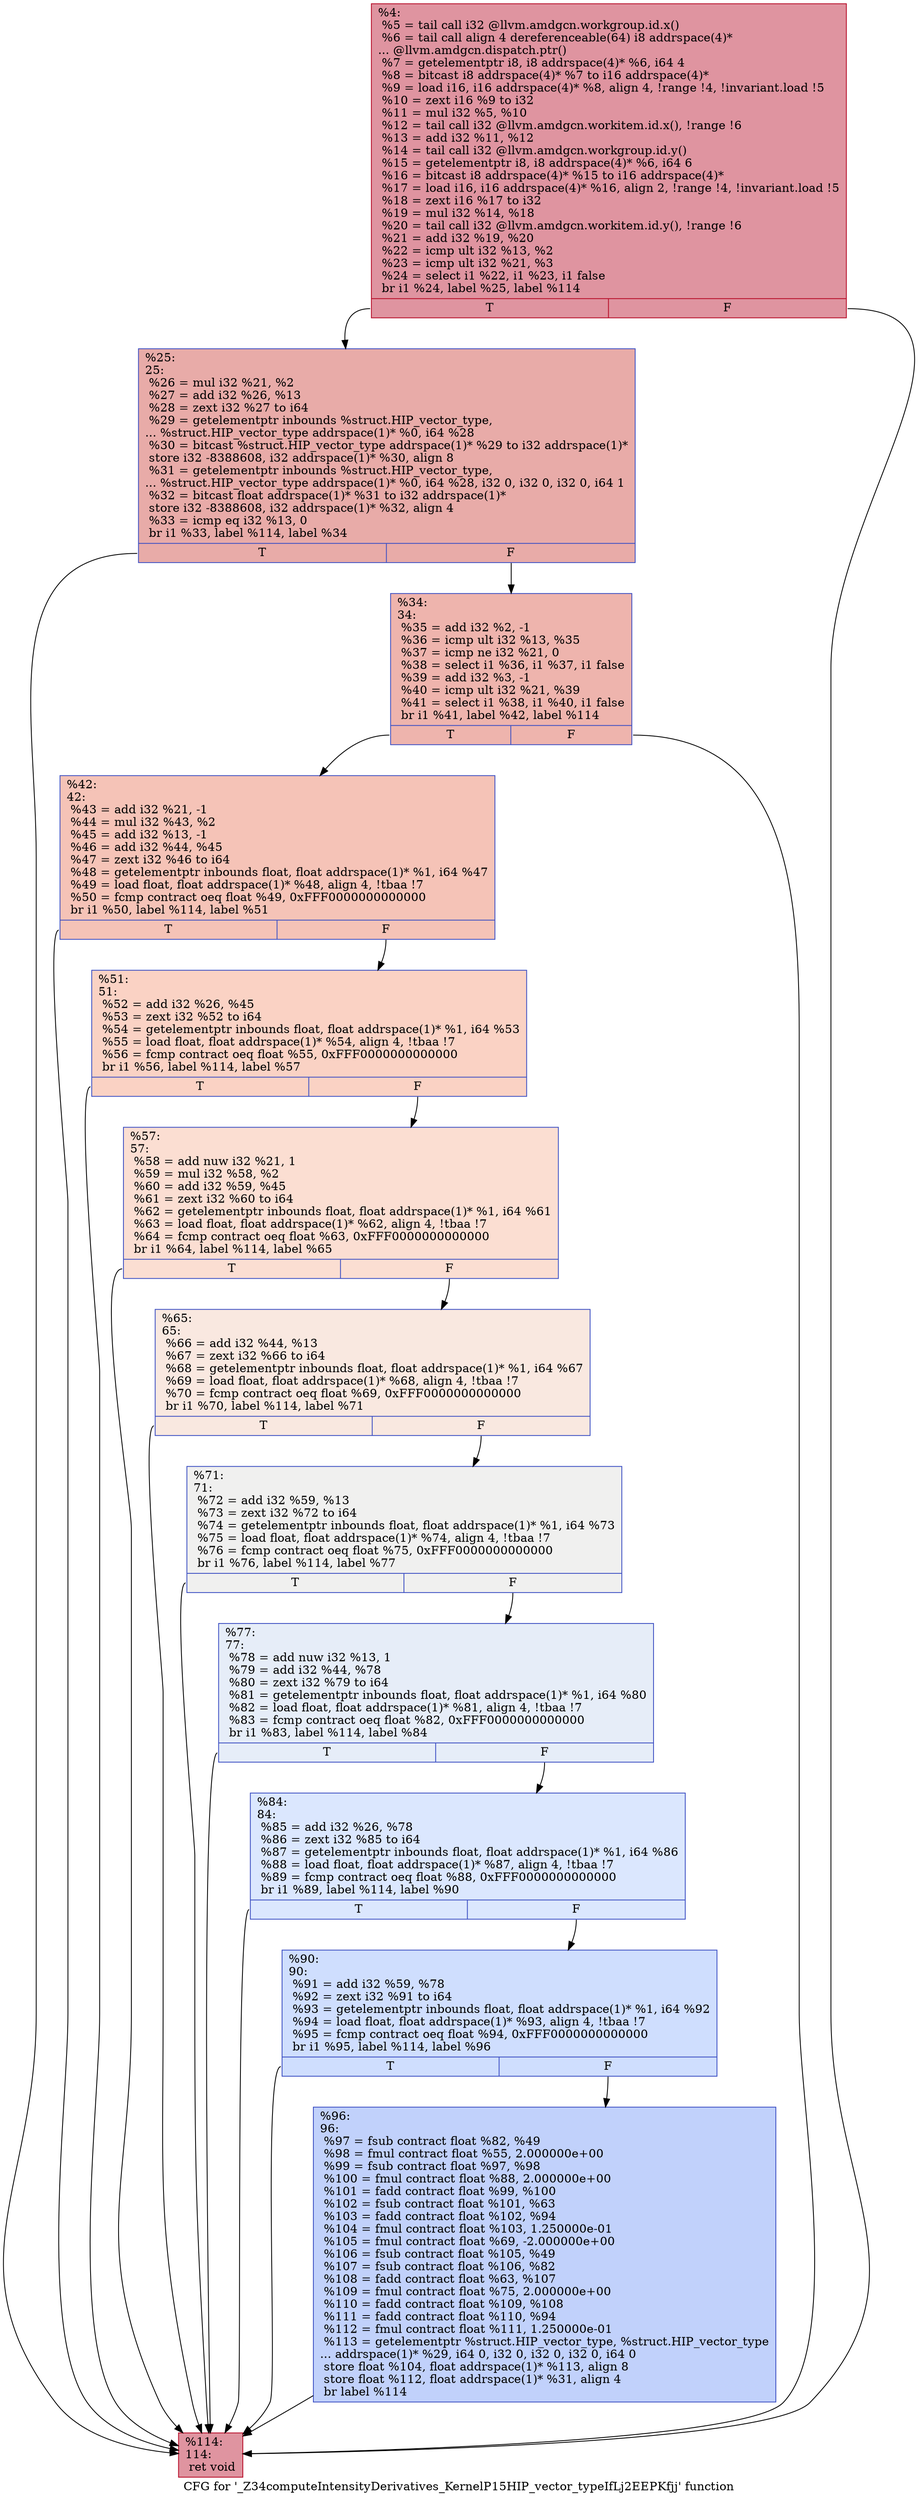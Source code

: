 digraph "CFG for '_Z34computeIntensityDerivatives_KernelP15HIP_vector_typeIfLj2EEPKfjj' function" {
	label="CFG for '_Z34computeIntensityDerivatives_KernelP15HIP_vector_typeIfLj2EEPKfjj' function";

	Node0x4b7be70 [shape=record,color="#b70d28ff", style=filled, fillcolor="#b70d2870",label="{%4:\l  %5 = tail call i32 @llvm.amdgcn.workgroup.id.x()\l  %6 = tail call align 4 dereferenceable(64) i8 addrspace(4)*\l... @llvm.amdgcn.dispatch.ptr()\l  %7 = getelementptr i8, i8 addrspace(4)* %6, i64 4\l  %8 = bitcast i8 addrspace(4)* %7 to i16 addrspace(4)*\l  %9 = load i16, i16 addrspace(4)* %8, align 4, !range !4, !invariant.load !5\l  %10 = zext i16 %9 to i32\l  %11 = mul i32 %5, %10\l  %12 = tail call i32 @llvm.amdgcn.workitem.id.x(), !range !6\l  %13 = add i32 %11, %12\l  %14 = tail call i32 @llvm.amdgcn.workgroup.id.y()\l  %15 = getelementptr i8, i8 addrspace(4)* %6, i64 6\l  %16 = bitcast i8 addrspace(4)* %15 to i16 addrspace(4)*\l  %17 = load i16, i16 addrspace(4)* %16, align 2, !range !4, !invariant.load !5\l  %18 = zext i16 %17 to i32\l  %19 = mul i32 %14, %18\l  %20 = tail call i32 @llvm.amdgcn.workitem.id.y(), !range !6\l  %21 = add i32 %19, %20\l  %22 = icmp ult i32 %13, %2\l  %23 = icmp ult i32 %21, %3\l  %24 = select i1 %22, i1 %23, i1 false\l  br i1 %24, label %25, label %114\l|{<s0>T|<s1>F}}"];
	Node0x4b7be70:s0 -> Node0x4b7f900;
	Node0x4b7be70:s1 -> Node0x4b7f990;
	Node0x4b7f900 [shape=record,color="#3d50c3ff", style=filled, fillcolor="#cc403a70",label="{%25:\l25:                                               \l  %26 = mul i32 %21, %2\l  %27 = add i32 %26, %13\l  %28 = zext i32 %27 to i64\l  %29 = getelementptr inbounds %struct.HIP_vector_type,\l... %struct.HIP_vector_type addrspace(1)* %0, i64 %28\l  %30 = bitcast %struct.HIP_vector_type addrspace(1)* %29 to i32 addrspace(1)*\l  store i32 -8388608, i32 addrspace(1)* %30, align 8\l  %31 = getelementptr inbounds %struct.HIP_vector_type,\l... %struct.HIP_vector_type addrspace(1)* %0, i64 %28, i32 0, i32 0, i32 0, i64 1\l  %32 = bitcast float addrspace(1)* %31 to i32 addrspace(1)*\l  store i32 -8388608, i32 addrspace(1)* %32, align 4\l  %33 = icmp eq i32 %13, 0\l  br i1 %33, label %114, label %34\l|{<s0>T|<s1>F}}"];
	Node0x4b7f900:s0 -> Node0x4b7f990;
	Node0x4b7f900:s1 -> Node0x4b7e060;
	Node0x4b7e060 [shape=record,color="#3d50c3ff", style=filled, fillcolor="#d8564670",label="{%34:\l34:                                               \l  %35 = add i32 %2, -1\l  %36 = icmp ult i32 %13, %35\l  %37 = icmp ne i32 %21, 0\l  %38 = select i1 %36, i1 %37, i1 false\l  %39 = add i32 %3, -1\l  %40 = icmp ult i32 %21, %39\l  %41 = select i1 %38, i1 %40, i1 false\l  br i1 %41, label %42, label %114\l|{<s0>T|<s1>F}}"];
	Node0x4b7e060:s0 -> Node0x4b807b0;
	Node0x4b7e060:s1 -> Node0x4b7f990;
	Node0x4b807b0 [shape=record,color="#3d50c3ff", style=filled, fillcolor="#e8765c70",label="{%42:\l42:                                               \l  %43 = add i32 %21, -1\l  %44 = mul i32 %43, %2\l  %45 = add i32 %13, -1\l  %46 = add i32 %44, %45\l  %47 = zext i32 %46 to i64\l  %48 = getelementptr inbounds float, float addrspace(1)* %1, i64 %47\l  %49 = load float, float addrspace(1)* %48, align 4, !tbaa !7\l  %50 = fcmp contract oeq float %49, 0xFFF0000000000000\l  br i1 %50, label %114, label %51\l|{<s0>T|<s1>F}}"];
	Node0x4b807b0:s0 -> Node0x4b7f990;
	Node0x4b807b0:s1 -> Node0x4b81880;
	Node0x4b81880 [shape=record,color="#3d50c3ff", style=filled, fillcolor="#f4987a70",label="{%51:\l51:                                               \l  %52 = add i32 %26, %45\l  %53 = zext i32 %52 to i64\l  %54 = getelementptr inbounds float, float addrspace(1)* %1, i64 %53\l  %55 = load float, float addrspace(1)* %54, align 4, !tbaa !7\l  %56 = fcmp contract oeq float %55, 0xFFF0000000000000\l  br i1 %56, label %114, label %57\l|{<s0>T|<s1>F}}"];
	Node0x4b81880:s0 -> Node0x4b7f990;
	Node0x4b81880:s1 -> Node0x4b82270;
	Node0x4b82270 [shape=record,color="#3d50c3ff", style=filled, fillcolor="#f7b59970",label="{%57:\l57:                                               \l  %58 = add nuw i32 %21, 1\l  %59 = mul i32 %58, %2\l  %60 = add i32 %59, %45\l  %61 = zext i32 %60 to i64\l  %62 = getelementptr inbounds float, float addrspace(1)* %1, i64 %61\l  %63 = load float, float addrspace(1)* %62, align 4, !tbaa !7\l  %64 = fcmp contract oeq float %63, 0xFFF0000000000000\l  br i1 %64, label %114, label %65\l|{<s0>T|<s1>F}}"];
	Node0x4b82270:s0 -> Node0x4b7f990;
	Node0x4b82270:s1 -> Node0x4b7fff0;
	Node0x4b7fff0 [shape=record,color="#3d50c3ff", style=filled, fillcolor="#f1ccb870",label="{%65:\l65:                                               \l  %66 = add i32 %44, %13\l  %67 = zext i32 %66 to i64\l  %68 = getelementptr inbounds float, float addrspace(1)* %1, i64 %67\l  %69 = load float, float addrspace(1)* %68, align 4, !tbaa !7\l  %70 = fcmp contract oeq float %69, 0xFFF0000000000000\l  br i1 %70, label %114, label %71\l|{<s0>T|<s1>F}}"];
	Node0x4b7fff0:s0 -> Node0x4b7f990;
	Node0x4b7fff0:s1 -> Node0x4b82d10;
	Node0x4b82d10 [shape=record,color="#3d50c3ff", style=filled, fillcolor="#dedcdb70",label="{%71:\l71:                                               \l  %72 = add i32 %59, %13\l  %73 = zext i32 %72 to i64\l  %74 = getelementptr inbounds float, float addrspace(1)* %1, i64 %73\l  %75 = load float, float addrspace(1)* %74, align 4, !tbaa !7\l  %76 = fcmp contract oeq float %75, 0xFFF0000000000000\l  br i1 %76, label %114, label %77\l|{<s0>T|<s1>F}}"];
	Node0x4b82d10:s0 -> Node0x4b7f990;
	Node0x4b82d10:s1 -> Node0x4b830b0;
	Node0x4b830b0 [shape=record,color="#3d50c3ff", style=filled, fillcolor="#c7d7f070",label="{%77:\l77:                                               \l  %78 = add nuw i32 %13, 1\l  %79 = add i32 %44, %78\l  %80 = zext i32 %79 to i64\l  %81 = getelementptr inbounds float, float addrspace(1)* %1, i64 %80\l  %82 = load float, float addrspace(1)* %81, align 4, !tbaa !7\l  %83 = fcmp contract oeq float %82, 0xFFF0000000000000\l  br i1 %83, label %114, label %84\l|{<s0>T|<s1>F}}"];
	Node0x4b830b0:s0 -> Node0x4b7f990;
	Node0x4b830b0:s1 -> Node0x4b834e0;
	Node0x4b834e0 [shape=record,color="#3d50c3ff", style=filled, fillcolor="#aec9fc70",label="{%84:\l84:                                               \l  %85 = add i32 %26, %78\l  %86 = zext i32 %85 to i64\l  %87 = getelementptr inbounds float, float addrspace(1)* %1, i64 %86\l  %88 = load float, float addrspace(1)* %87, align 4, !tbaa !7\l  %89 = fcmp contract oeq float %88, 0xFFF0000000000000\l  br i1 %89, label %114, label %90\l|{<s0>T|<s1>F}}"];
	Node0x4b834e0:s0 -> Node0x4b7f990;
	Node0x4b834e0:s1 -> Node0x4b83880;
	Node0x4b83880 [shape=record,color="#3d50c3ff", style=filled, fillcolor="#93b5fe70",label="{%90:\l90:                                               \l  %91 = add i32 %59, %78\l  %92 = zext i32 %91 to i64\l  %93 = getelementptr inbounds float, float addrspace(1)* %1, i64 %92\l  %94 = load float, float addrspace(1)* %93, align 4, !tbaa !7\l  %95 = fcmp contract oeq float %94, 0xFFF0000000000000\l  br i1 %95, label %114, label %96\l|{<s0>T|<s1>F}}"];
	Node0x4b83880:s0 -> Node0x4b7f990;
	Node0x4b83880:s1 -> Node0x4b83c20;
	Node0x4b83c20 [shape=record,color="#3d50c3ff", style=filled, fillcolor="#7396f570",label="{%96:\l96:                                               \l  %97 = fsub contract float %82, %49\l  %98 = fmul contract float %55, 2.000000e+00\l  %99 = fsub contract float %97, %98\l  %100 = fmul contract float %88, 2.000000e+00\l  %101 = fadd contract float %99, %100\l  %102 = fsub contract float %101, %63\l  %103 = fadd contract float %102, %94\l  %104 = fmul contract float %103, 1.250000e-01\l  %105 = fmul contract float %69, -2.000000e+00\l  %106 = fsub contract float %105, %49\l  %107 = fsub contract float %106, %82\l  %108 = fadd contract float %63, %107\l  %109 = fmul contract float %75, 2.000000e+00\l  %110 = fadd contract float %109, %108\l  %111 = fadd contract float %110, %94\l  %112 = fmul contract float %111, 1.250000e-01\l  %113 = getelementptr %struct.HIP_vector_type, %struct.HIP_vector_type\l... addrspace(1)* %29, i64 0, i32 0, i32 0, i32 0, i64 0\l  store float %104, float addrspace(1)* %113, align 8\l  store float %112, float addrspace(1)* %31, align 4\l  br label %114\l}"];
	Node0x4b83c20 -> Node0x4b7f990;
	Node0x4b7f990 [shape=record,color="#b70d28ff", style=filled, fillcolor="#b70d2870",label="{%114:\l114:                                              \l  ret void\l}"];
}
